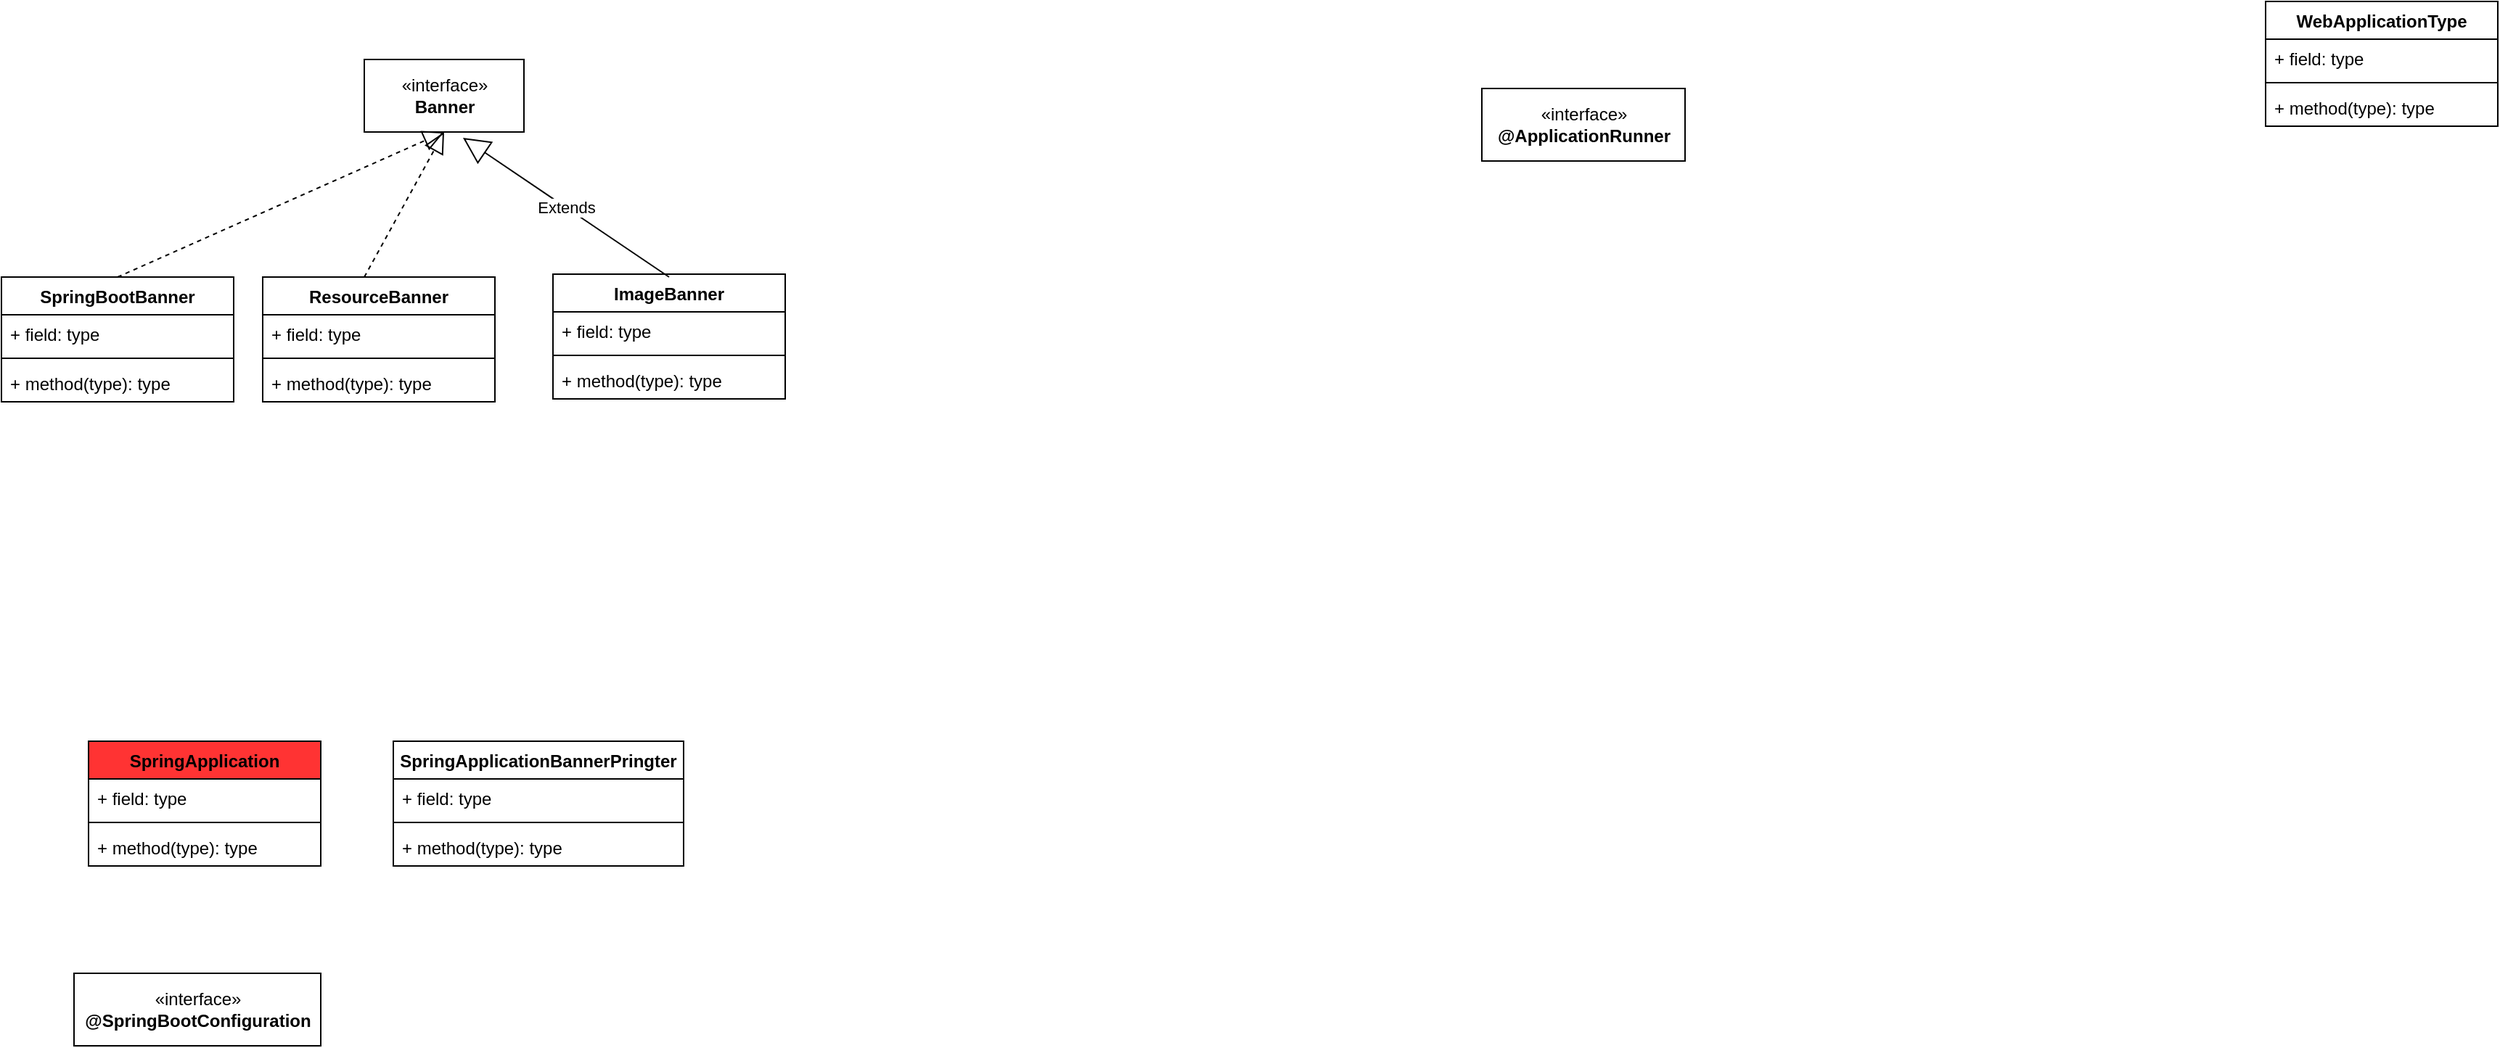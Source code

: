 <mxfile version="13.9.8" type="device" pages="7"><diagram id="azHhzKjyxvLsKqkavXvV" name="spring-boot"><mxGraphModel dx="1186" dy="592" grid="1" gridSize="10" guides="1" tooltips="1" connect="1" arrows="1" fold="1" page="1" pageScale="1" pageWidth="6400" pageHeight="6400" math="0" shadow="0"><root><mxCell id="1a4cPqI2Y-rn-O1h8l9q-0"/><mxCell id="1a4cPqI2Y-rn-O1h8l9q-1" parent="1a4cPqI2Y-rn-O1h8l9q-0"/><mxCell id="LUAHii1eI_nwcsTyfHsr-0" value="«interface»&lt;br&gt;&lt;b&gt;Banner&lt;/b&gt;" style="html=1;" parent="1a4cPqI2Y-rn-O1h8l9q-1" vertex="1"><mxGeometry x="450" y="100" width="110" height="50" as="geometry"/></mxCell><mxCell id="LUAHii1eI_nwcsTyfHsr-1" value="SpringBootBanner" style="swimlane;fontStyle=1;align=center;verticalAlign=top;childLayout=stackLayout;horizontal=1;startSize=26;horizontalStack=0;resizeParent=1;resizeParentMax=0;resizeLast=0;collapsible=1;marginBottom=0;" parent="1a4cPqI2Y-rn-O1h8l9q-1" vertex="1"><mxGeometry x="200" y="250" width="160" height="86" as="geometry"/></mxCell><mxCell id="LUAHii1eI_nwcsTyfHsr-5" value="" style="endArrow=block;dashed=1;endFill=0;endSize=12;html=1;entryX=0.5;entryY=1;entryDx=0;entryDy=0;" parent="LUAHii1eI_nwcsTyfHsr-1" target="LUAHii1eI_nwcsTyfHsr-0" edge="1"><mxGeometry width="160" relative="1" as="geometry"><mxPoint x="80" as="sourcePoint"/><mxPoint x="240" as="targetPoint"/></mxGeometry></mxCell><mxCell id="LUAHii1eI_nwcsTyfHsr-2" value="+ field: type" style="text;strokeColor=none;fillColor=none;align=left;verticalAlign=top;spacingLeft=4;spacingRight=4;overflow=hidden;rotatable=0;points=[[0,0.5],[1,0.5]];portConstraint=eastwest;" parent="LUAHii1eI_nwcsTyfHsr-1" vertex="1"><mxGeometry y="26" width="160" height="26" as="geometry"/></mxCell><mxCell id="LUAHii1eI_nwcsTyfHsr-3" value="" style="line;strokeWidth=1;fillColor=none;align=left;verticalAlign=middle;spacingTop=-1;spacingLeft=3;spacingRight=3;rotatable=0;labelPosition=right;points=[];portConstraint=eastwest;" parent="LUAHii1eI_nwcsTyfHsr-1" vertex="1"><mxGeometry y="52" width="160" height="8" as="geometry"/></mxCell><mxCell id="LUAHii1eI_nwcsTyfHsr-4" value="+ method(type): type" style="text;strokeColor=none;fillColor=none;align=left;verticalAlign=top;spacingLeft=4;spacingRight=4;overflow=hidden;rotatable=0;points=[[0,0.5],[1,0.5]];portConstraint=eastwest;" parent="LUAHii1eI_nwcsTyfHsr-1" vertex="1"><mxGeometry y="60" width="160" height="26" as="geometry"/></mxCell><mxCell id="LUAHii1eI_nwcsTyfHsr-6" value="ResourceBanner" style="swimlane;fontStyle=1;align=center;verticalAlign=top;childLayout=stackLayout;horizontal=1;startSize=26;horizontalStack=0;resizeParent=1;resizeParentMax=0;resizeLast=0;collapsible=1;marginBottom=0;" parent="1a4cPqI2Y-rn-O1h8l9q-1" vertex="1"><mxGeometry x="380" y="250" width="160" height="86" as="geometry"/></mxCell><mxCell id="LUAHii1eI_nwcsTyfHsr-10" value="" style="endArrow=block;dashed=1;endFill=0;endSize=12;html=1;entryX=0.5;entryY=1;entryDx=0;entryDy=0;" parent="LUAHii1eI_nwcsTyfHsr-6" target="LUAHii1eI_nwcsTyfHsr-0" edge="1"><mxGeometry width="160" relative="1" as="geometry"><mxPoint x="70" as="sourcePoint"/><mxPoint x="230" as="targetPoint"/></mxGeometry></mxCell><mxCell id="LUAHii1eI_nwcsTyfHsr-7" value="+ field: type" style="text;strokeColor=none;fillColor=none;align=left;verticalAlign=top;spacingLeft=4;spacingRight=4;overflow=hidden;rotatable=0;points=[[0,0.5],[1,0.5]];portConstraint=eastwest;" parent="LUAHii1eI_nwcsTyfHsr-6" vertex="1"><mxGeometry y="26" width="160" height="26" as="geometry"/></mxCell><mxCell id="LUAHii1eI_nwcsTyfHsr-8" value="" style="line;strokeWidth=1;fillColor=none;align=left;verticalAlign=middle;spacingTop=-1;spacingLeft=3;spacingRight=3;rotatable=0;labelPosition=right;points=[];portConstraint=eastwest;" parent="LUAHii1eI_nwcsTyfHsr-6" vertex="1"><mxGeometry y="52" width="160" height="8" as="geometry"/></mxCell><mxCell id="LUAHii1eI_nwcsTyfHsr-9" value="+ method(type): type" style="text;strokeColor=none;fillColor=none;align=left;verticalAlign=top;spacingLeft=4;spacingRight=4;overflow=hidden;rotatable=0;points=[[0,0.5],[1,0.5]];portConstraint=eastwest;" parent="LUAHii1eI_nwcsTyfHsr-6" vertex="1"><mxGeometry y="60" width="160" height="26" as="geometry"/></mxCell><mxCell id="LUAHii1eI_nwcsTyfHsr-11" value="ImageBanner" style="swimlane;fontStyle=1;align=center;verticalAlign=top;childLayout=stackLayout;horizontal=1;startSize=26;horizontalStack=0;resizeParent=1;resizeParentMax=0;resizeLast=0;collapsible=1;marginBottom=0;" parent="1a4cPqI2Y-rn-O1h8l9q-1" vertex="1"><mxGeometry x="580" y="248" width="160" height="86" as="geometry"/></mxCell><mxCell id="LUAHii1eI_nwcsTyfHsr-15" value="Extends" style="endArrow=block;endSize=16;endFill=0;html=1;entryX=0.618;entryY=1.08;entryDx=0;entryDy=0;entryPerimeter=0;" parent="LUAHii1eI_nwcsTyfHsr-11" target="LUAHii1eI_nwcsTyfHsr-0" edge="1"><mxGeometry width="160" relative="1" as="geometry"><mxPoint x="80" y="2" as="sourcePoint"/><mxPoint x="240" y="2" as="targetPoint"/></mxGeometry></mxCell><mxCell id="LUAHii1eI_nwcsTyfHsr-12" value="+ field: type" style="text;strokeColor=none;fillColor=none;align=left;verticalAlign=top;spacingLeft=4;spacingRight=4;overflow=hidden;rotatable=0;points=[[0,0.5],[1,0.5]];portConstraint=eastwest;" parent="LUAHii1eI_nwcsTyfHsr-11" vertex="1"><mxGeometry y="26" width="160" height="26" as="geometry"/></mxCell><mxCell id="LUAHii1eI_nwcsTyfHsr-13" value="" style="line;strokeWidth=1;fillColor=none;align=left;verticalAlign=middle;spacingTop=-1;spacingLeft=3;spacingRight=3;rotatable=0;labelPosition=right;points=[];portConstraint=eastwest;" parent="LUAHii1eI_nwcsTyfHsr-11" vertex="1"><mxGeometry y="52" width="160" height="8" as="geometry"/></mxCell><mxCell id="LUAHii1eI_nwcsTyfHsr-14" value="+ method(type): type" style="text;strokeColor=none;fillColor=none;align=left;verticalAlign=top;spacingLeft=4;spacingRight=4;overflow=hidden;rotatable=0;points=[[0,0.5],[1,0.5]];portConstraint=eastwest;" parent="LUAHii1eI_nwcsTyfHsr-11" vertex="1"><mxGeometry y="60" width="160" height="26" as="geometry"/></mxCell><mxCell id="LUAHii1eI_nwcsTyfHsr-16" value="SpringApplication" style="swimlane;fontStyle=1;align=center;verticalAlign=top;childLayout=stackLayout;horizontal=1;startSize=26;horizontalStack=0;resizeParent=1;resizeParentMax=0;resizeLast=0;collapsible=1;marginBottom=0;fillColor=#FF3333;" parent="1a4cPqI2Y-rn-O1h8l9q-1" vertex="1"><mxGeometry x="260" y="570" width="160" height="86" as="geometry"/></mxCell><mxCell id="LUAHii1eI_nwcsTyfHsr-17" value="+ field: type" style="text;strokeColor=none;fillColor=none;align=left;verticalAlign=top;spacingLeft=4;spacingRight=4;overflow=hidden;rotatable=0;points=[[0,0.5],[1,0.5]];portConstraint=eastwest;" parent="LUAHii1eI_nwcsTyfHsr-16" vertex="1"><mxGeometry y="26" width="160" height="26" as="geometry"/></mxCell><mxCell id="LUAHii1eI_nwcsTyfHsr-18" value="" style="line;strokeWidth=1;fillColor=none;align=left;verticalAlign=middle;spacingTop=-1;spacingLeft=3;spacingRight=3;rotatable=0;labelPosition=right;points=[];portConstraint=eastwest;" parent="LUAHii1eI_nwcsTyfHsr-16" vertex="1"><mxGeometry y="52" width="160" height="8" as="geometry"/></mxCell><mxCell id="LUAHii1eI_nwcsTyfHsr-19" value="+ method(type): type" style="text;strokeColor=none;fillColor=none;align=left;verticalAlign=top;spacingLeft=4;spacingRight=4;overflow=hidden;rotatable=0;points=[[0,0.5],[1,0.5]];portConstraint=eastwest;" parent="LUAHii1eI_nwcsTyfHsr-16" vertex="1"><mxGeometry y="60" width="160" height="26" as="geometry"/></mxCell><mxCell id="LUAHii1eI_nwcsTyfHsr-20" value="SpringApplicationBannerPringter" style="swimlane;fontStyle=1;align=center;verticalAlign=top;childLayout=stackLayout;horizontal=1;startSize=26;horizontalStack=0;resizeParent=1;resizeParentMax=0;resizeLast=0;collapsible=1;marginBottom=0;" parent="1a4cPqI2Y-rn-O1h8l9q-1" vertex="1"><mxGeometry x="470" y="570" width="200" height="86" as="geometry"/></mxCell><mxCell id="LUAHii1eI_nwcsTyfHsr-21" value="+ field: type" style="text;strokeColor=none;fillColor=none;align=left;verticalAlign=top;spacingLeft=4;spacingRight=4;overflow=hidden;rotatable=0;points=[[0,0.5],[1,0.5]];portConstraint=eastwest;" parent="LUAHii1eI_nwcsTyfHsr-20" vertex="1"><mxGeometry y="26" width="200" height="26" as="geometry"/></mxCell><mxCell id="LUAHii1eI_nwcsTyfHsr-22" value="" style="line;strokeWidth=1;fillColor=none;align=left;verticalAlign=middle;spacingTop=-1;spacingLeft=3;spacingRight=3;rotatable=0;labelPosition=right;points=[];portConstraint=eastwest;" parent="LUAHii1eI_nwcsTyfHsr-20" vertex="1"><mxGeometry y="52" width="200" height="8" as="geometry"/></mxCell><mxCell id="LUAHii1eI_nwcsTyfHsr-23" value="+ method(type): type" style="text;strokeColor=none;fillColor=none;align=left;verticalAlign=top;spacingLeft=4;spacingRight=4;overflow=hidden;rotatable=0;points=[[0,0.5],[1,0.5]];portConstraint=eastwest;" parent="LUAHii1eI_nwcsTyfHsr-20" vertex="1"><mxGeometry y="60" width="200" height="26" as="geometry"/></mxCell><mxCell id="rCx9kmeARkY-Wm0pjJg1-0" value="«interface»&lt;br&gt;&lt;b&gt;@SpringBootConfiguration&lt;/b&gt;" style="html=1;" parent="1a4cPqI2Y-rn-O1h8l9q-1" vertex="1"><mxGeometry x="250" y="730" width="170" height="50" as="geometry"/></mxCell><mxCell id="zPeeRrjyGLi6H_kq2810-0" value="«interface»&lt;br&gt;&lt;b&gt;@ApplicationRunner&lt;/b&gt;" style="html=1;" parent="1a4cPqI2Y-rn-O1h8l9q-1" vertex="1"><mxGeometry x="1220" y="120" width="140" height="50" as="geometry"/></mxCell><mxCell id="4NVOuOeTUchrgDjr0sUN-0" value="WebApplicationType" style="swimlane;fontStyle=1;align=center;verticalAlign=top;childLayout=stackLayout;horizontal=1;startSize=26;horizontalStack=0;resizeParent=1;resizeParentMax=0;resizeLast=0;collapsible=1;marginBottom=0;fillColor=#FFFFFF;" vertex="1" parent="1a4cPqI2Y-rn-O1h8l9q-1"><mxGeometry x="1760" y="60" width="160" height="86" as="geometry"/></mxCell><mxCell id="4NVOuOeTUchrgDjr0sUN-1" value="+ field: type" style="text;strokeColor=none;fillColor=none;align=left;verticalAlign=top;spacingLeft=4;spacingRight=4;overflow=hidden;rotatable=0;points=[[0,0.5],[1,0.5]];portConstraint=eastwest;" vertex="1" parent="4NVOuOeTUchrgDjr0sUN-0"><mxGeometry y="26" width="160" height="26" as="geometry"/></mxCell><mxCell id="4NVOuOeTUchrgDjr0sUN-2" value="" style="line;strokeWidth=1;fillColor=none;align=left;verticalAlign=middle;spacingTop=-1;spacingLeft=3;spacingRight=3;rotatable=0;labelPosition=right;points=[];portConstraint=eastwest;" vertex="1" parent="4NVOuOeTUchrgDjr0sUN-0"><mxGeometry y="52" width="160" height="8" as="geometry"/></mxCell><mxCell id="4NVOuOeTUchrgDjr0sUN-3" value="+ method(type): type" style="text;strokeColor=none;fillColor=none;align=left;verticalAlign=top;spacingLeft=4;spacingRight=4;overflow=hidden;rotatable=0;points=[[0,0.5],[1,0.5]];portConstraint=eastwest;" vertex="1" parent="4NVOuOeTUchrgDjr0sUN-0"><mxGeometry y="60" width="160" height="26" as="geometry"/></mxCell></root></mxGraphModel></diagram><diagram id="pW-1Vn3nVQ5j12UAFeRx" name="autoconfigure"><mxGraphModel dx="1395" dy="696" grid="1" gridSize="10" guides="1" tooltips="1" connect="1" arrows="1" fold="1" page="1" pageScale="1" pageWidth="6400" pageHeight="6400" math="0" shadow="0"><root><mxCell id="0"/><mxCell id="1" parent="0"/><mxCell id="Oop-ELuPldIYRvvw4iP7-1" value="«interface»&lt;br&gt;&lt;b&gt;@SpringBootApplication&lt;/b&gt;" style="html=1;" vertex="1" parent="1"><mxGeometry x="290" y="180" width="170" height="50" as="geometry"/></mxCell></root></mxGraphModel></diagram><diagram id="G3muvnoLeTuShCO0rfNz" name="actuator"><mxGraphModel dx="1186" dy="592" grid="1" gridSize="10" guides="1" tooltips="1" connect="1" arrows="1" fold="1" page="1" pageScale="1" pageWidth="6400" pageHeight="6400" math="0" shadow="0"><root><mxCell id="25JI_XQ1jsnoM-Q3wNZs-0"/><mxCell id="25JI_XQ1jsnoM-Q3wNZs-1" parent="25JI_XQ1jsnoM-Q3wNZs-0"/></root></mxGraphModel></diagram><diagram id="FSW1BFjvMeT8ivFry-cM" name="actuator-autoconfigure"><mxGraphModel dx="946" dy="598" grid="1" gridSize="10" guides="1" tooltips="1" connect="1" arrows="1" fold="1" page="1" pageScale="1" pageWidth="6400" pageHeight="6400" math="0" shadow="0"><root><mxCell id="fVaShPFmWnMpkTsFmz3L-0"/><mxCell id="fVaShPFmWnMpkTsFmz3L-1" parent="fVaShPFmWnMpkTsFmz3L-0"/></root></mxGraphModel></diagram><diagram id="jbqgKGAAUuNK0kk3wHVo" name="starter and etc"><mxGraphModel dx="1186" dy="598" grid="1" gridSize="10" guides="1" tooltips="1" connect="1" arrows="1" fold="1" page="1" pageScale="1" pageWidth="6400" pageHeight="6400" math="0" shadow="0"><root><mxCell id="POdSYXnXEKi6I_1TE_tM-0"/><mxCell id="POdSYXnXEKi6I_1TE_tM-1" parent="POdSYXnXEKi6I_1TE_tM-0"/></root></mxGraphModel></diagram><diagram id="q8PSN8eW_tDs0flvnzcG" name="test"><mxGraphModel dx="1186" dy="598" grid="1" gridSize="10" guides="1" tooltips="1" connect="1" arrows="1" fold="1" page="1" pageScale="1" pageWidth="82700" pageHeight="11690" math="0" shadow="0"><root><mxCell id="6xssbbzdcnzb3QfgTVUg-0"/><mxCell id="6xssbbzdcnzb3QfgTVUg-1" parent="6xssbbzdcnzb3QfgTVUg-0"/></root></mxGraphModel></diagram><diagram id="_BGiQRufUAqhN-kBxZzG" name="test-autoconfigure"><mxGraphModel dx="1186" dy="598" grid="1" gridSize="10" guides="1" tooltips="1" connect="1" arrows="1" fold="1" page="1" pageScale="1" pageWidth="82700" pageHeight="11690" math="0" shadow="0"><root><mxCell id="joh52E027rHplvfKIory-0"/><mxCell id="joh52E027rHplvfKIory-1" parent="joh52E027rHplvfKIory-0"/></root></mxGraphModel></diagram></mxfile>
